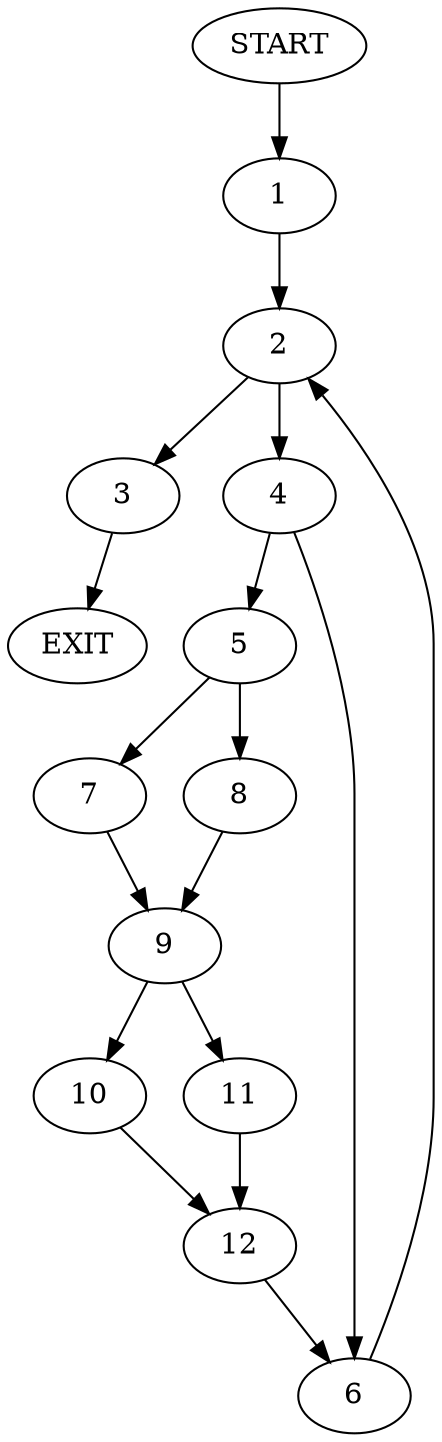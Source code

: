 digraph {
0 [label="START"]
13 [label="EXIT"]
0 -> 1
1 -> 2
2 -> 3
2 -> 4
4 -> 5
4 -> 6
3 -> 13
6 -> 2
5 -> 7
5 -> 8
8 -> 9
7 -> 9
9 -> 10
9 -> 11
11 -> 12
10 -> 12
12 -> 6
}

